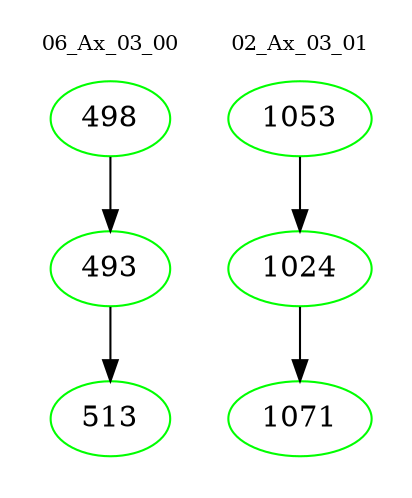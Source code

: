 digraph{
subgraph cluster_0 {
color = white
label = "06_Ax_03_00";
fontsize=10;
T0_498 [label="498", color="green"]
T0_498 -> T0_493 [color="black"]
T0_493 [label="493", color="green"]
T0_493 -> T0_513 [color="black"]
T0_513 [label="513", color="green"]
}
subgraph cluster_1 {
color = white
label = "02_Ax_03_01";
fontsize=10;
T1_1053 [label="1053", color="green"]
T1_1053 -> T1_1024 [color="black"]
T1_1024 [label="1024", color="green"]
T1_1024 -> T1_1071 [color="black"]
T1_1071 [label="1071", color="green"]
}
}
